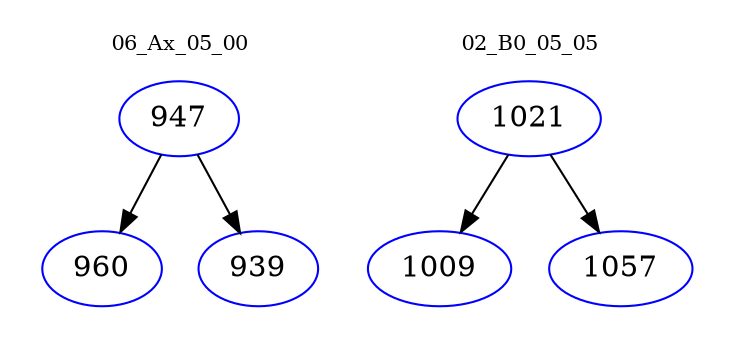 digraph{
subgraph cluster_0 {
color = white
label = "06_Ax_05_00";
fontsize=10;
T0_947 [label="947", color="blue"]
T0_947 -> T0_960 [color="black"]
T0_960 [label="960", color="blue"]
T0_947 -> T0_939 [color="black"]
T0_939 [label="939", color="blue"]
}
subgraph cluster_1 {
color = white
label = "02_B0_05_05";
fontsize=10;
T1_1021 [label="1021", color="blue"]
T1_1021 -> T1_1009 [color="black"]
T1_1009 [label="1009", color="blue"]
T1_1021 -> T1_1057 [color="black"]
T1_1057 [label="1057", color="blue"]
}
}
